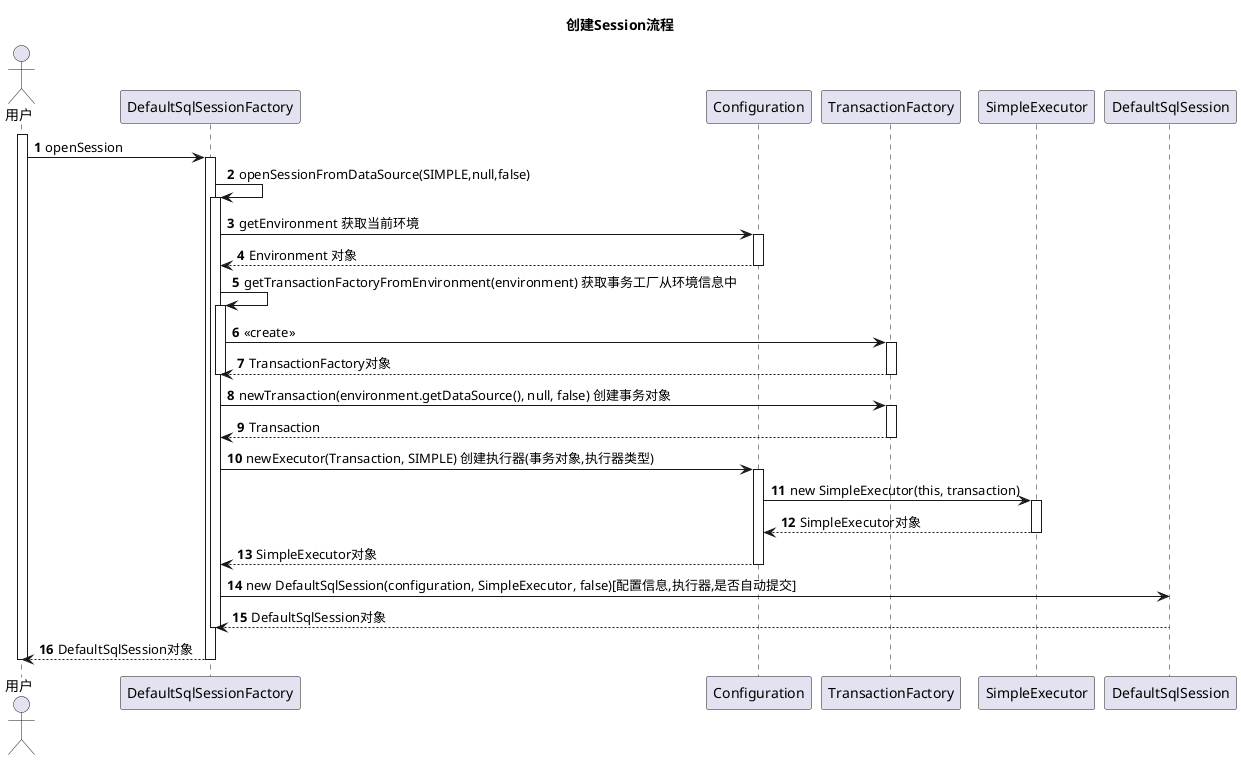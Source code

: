 @startuml

title 创建Session流程
autonumber

actor "用户" as User
participant "DefaultSqlSessionFactory" as SqlSessionFactory
participant "Configuration" as Configuration
participant "TransactionFactory" as TransactionFactory
participant "SimpleExecutor" as Executor
participant "DefaultSqlSession" as SqlSession


activate User
User -> SqlSessionFactory: openSession

activate SqlSessionFactory
SqlSessionFactory -> SqlSessionFactory:openSessionFromDataSource(SIMPLE,null,false)

activate SqlSessionFactory
SqlSessionFactory -> Configuration: getEnvironment 获取当前环境
activate Configuration
Configuration --> SqlSessionFactory: Environment 对象
deactivate Configuration
SqlSessionFactory -> SqlSessionFactory: getTransactionFactoryFromEnvironment(environment) 获取事务工厂从环境信息中
activate SqlSessionFactory
SqlSessionFactory -> TransactionFactory: <<create>>
activate TransactionFactory

TransactionFactory --> SqlSessionFactory: TransactionFactory对象
deactivate TransactionFactory
deactivate SqlSessionFactory

SqlSessionFactory -> TransactionFactory:newTransaction(environment.getDataSource(), null, false) 创建事务对象
activate TransactionFactory
TransactionFactory --> SqlSessionFactory:Transaction
deactivate TransactionFactory

SqlSessionFactory -> Configuration: newExecutor(Transaction, SIMPLE) 创建执行器(事务对象,执行器类型)
activate Configuration
Configuration -> Executor: new SimpleExecutor(this, transaction)
activate Executor
Executor --> Configuration:SimpleExecutor对象
deactivate Executor
Configuration --> SqlSessionFactory: SimpleExecutor对象
deactivate Configuration

SqlSessionFactory -> SqlSession: new DefaultSqlSession(configuration, SimpleExecutor, false)[配置信息,执行器,是否自动提交]
SqlSession --> SqlSessionFactory: DefaultSqlSession对象
deactivate SqlSessionFactory

SqlSessionFactory --> User: DefaultSqlSession对象
deactivate SqlSessionFactory

deactivate User
@enduml
